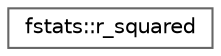 digraph "Graphical Class Hierarchy"
{
 // LATEX_PDF_SIZE
  bgcolor="transparent";
  edge [fontname=Helvetica,fontsize=10,labelfontname=Helvetica,labelfontsize=10];
  node [fontname=Helvetica,fontsize=10,shape=box,height=0.2,width=0.4];
  rankdir="LR";
  Node0 [label="fstats::r_squared",height=0.2,width=0.4,color="grey40", fillcolor="white", style="filled",URL="$interfacefstats_1_1r__squared.html",tooltip="Computes the R-squared value for a data set."];
}
